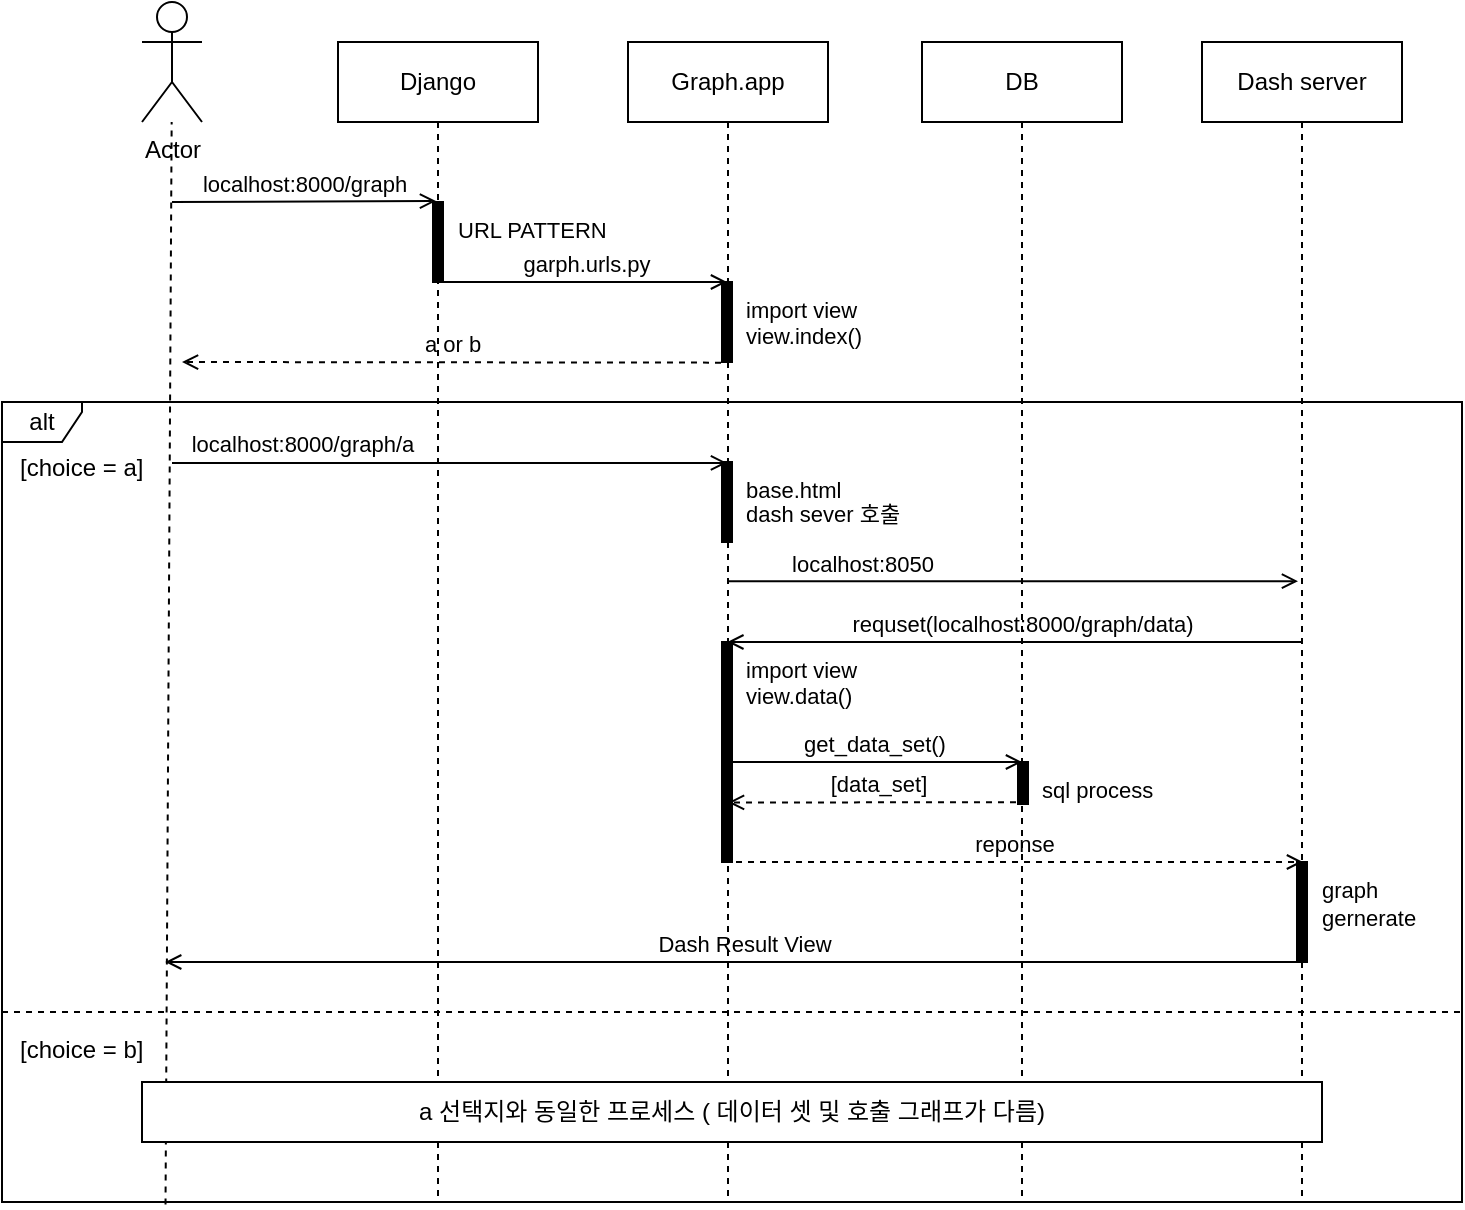 <mxfile version="24.3.1" type="github">
  <diagram name="페이지-1" id="qsd2ySiPsfjGHsb-rymO">
    <mxGraphModel dx="1138" dy="628" grid="1" gridSize="10" guides="1" tooltips="1" connect="1" arrows="1" fold="1" page="1" pageScale="1" pageWidth="827" pageHeight="1169" math="0" shadow="0">
      <root>
        <mxCell id="0" />
        <mxCell id="1" parent="0" />
        <mxCell id="24UresPQj2qS1IkEaMge-32" value="DB" style="shape=umlLifeline;perimeter=lifelinePerimeter;whiteSpace=wrap;html=1;container=1;dropTarget=0;collapsible=0;recursiveResize=0;outlineConnect=0;portConstraint=eastwest;newEdgeStyle={&quot;curved&quot;:0,&quot;rounded&quot;:0};" vertex="1" parent="1">
          <mxGeometry x="520" y="140" width="100" height="580" as="geometry" />
        </mxCell>
        <mxCell id="24UresPQj2qS1IkEaMge-2" value="Django" style="shape=umlLifeline;perimeter=lifelinePerimeter;whiteSpace=wrap;html=1;container=1;dropTarget=0;collapsible=0;recursiveResize=0;outlineConnect=0;portConstraint=eastwest;newEdgeStyle={&quot;curved&quot;:0,&quot;rounded&quot;:0};" vertex="1" parent="1">
          <mxGeometry x="228" y="140" width="100" height="580" as="geometry" />
        </mxCell>
        <mxCell id="24UresPQj2qS1IkEaMge-3" value="Graph.app" style="shape=umlLifeline;perimeter=lifelinePerimeter;whiteSpace=wrap;html=1;container=1;dropTarget=0;collapsible=0;recursiveResize=0;outlineConnect=0;portConstraint=eastwest;newEdgeStyle={&quot;curved&quot;:0,&quot;rounded&quot;:0};" vertex="1" parent="1">
          <mxGeometry x="373" y="140" width="100" height="580" as="geometry" />
        </mxCell>
        <mxCell id="24UresPQj2qS1IkEaMge-10" value="Actor" style="shape=umlActor;verticalLabelPosition=bottom;verticalAlign=top;html=1;" vertex="1" parent="1">
          <mxGeometry x="130" y="120" width="30" height="60" as="geometry" />
        </mxCell>
        <mxCell id="24UresPQj2qS1IkEaMge-21" value="" style="endArrow=none;dashed=1;html=1;rounded=0;exitX=0.112;exitY=1.003;exitDx=0;exitDy=0;exitPerimeter=0;" edge="1" parent="1" source="24UresPQj2qS1IkEaMge-37" target="24UresPQj2qS1IkEaMge-10">
          <mxGeometry width="50" height="50" relative="1" as="geometry">
            <mxPoint x="140" y="540" as="sourcePoint" />
            <mxPoint x="380" y="210" as="targetPoint" />
          </mxGeometry>
        </mxCell>
        <mxCell id="24UresPQj2qS1IkEaMge-23" value="localhost:8000/graph" style="html=1;verticalAlign=bottom;labelBackgroundColor=none;endArrow=open;endFill=0;rounded=0;entryX=-0.1;entryY=-0.012;entryDx=0;entryDy=0;entryPerimeter=0;" edge="1" parent="1">
          <mxGeometry width="160" relative="1" as="geometry">
            <mxPoint x="145" y="220" as="sourcePoint" />
            <mxPoint x="277" y="219.52" as="targetPoint" />
          </mxGeometry>
        </mxCell>
        <mxCell id="24UresPQj2qS1IkEaMge-25" value="&lt;font style=&quot;font-size: 11px;&quot;&gt;URL PATTERN&amp;nbsp;&lt;/font&gt;" style="html=1;points=[];perimeter=orthogonalPerimeter;fillColor=strokeColor;align=left;verticalAlign=top;spacingLeft=10;" vertex="1" parent="1">
          <mxGeometry x="275.5" y="220" width="5" height="40" as="geometry" />
        </mxCell>
        <mxCell id="24UresPQj2qS1IkEaMge-27" value="garph.urls.py" style="html=1;verticalAlign=bottom;labelBackgroundColor=none;endArrow=open;endFill=0;rounded=0;exitX=1;exitY=1;exitDx=0;exitDy=0;exitPerimeter=0;" edge="1" parent="1" source="24UresPQj2qS1IkEaMge-25" target="24UresPQj2qS1IkEaMge-3">
          <mxGeometry width="160" relative="1" as="geometry">
            <mxPoint x="280.5" y="269.17" as="sourcePoint" />
            <mxPoint x="420.5" y="269.17" as="targetPoint" />
          </mxGeometry>
        </mxCell>
        <mxCell id="24UresPQj2qS1IkEaMge-28" value="&lt;font style=&quot;font-size: 11px;&quot;&gt;import view&lt;/font&gt;&lt;div style=&quot;font-size: 11px;&quot;&gt;&lt;font style=&quot;font-size: 11px;&quot;&gt;view.index()&amp;nbsp;&lt;/font&gt;&lt;/div&gt;" style="html=1;points=[];perimeter=orthogonalPerimeter;fillColor=strokeColor;align=left;verticalAlign=top;spacingLeft=10;" vertex="1" parent="1">
          <mxGeometry x="420" y="260" width="5" height="40" as="geometry" />
        </mxCell>
        <mxCell id="24UresPQj2qS1IkEaMge-36" value="a or b" style="html=1;verticalAlign=bottom;labelBackgroundColor=none;endArrow=open;endFill=0;dashed=1;rounded=0;exitX=-0.1;exitY=1.008;exitDx=0;exitDy=0;exitPerimeter=0;" edge="1" parent="1" source="24UresPQj2qS1IkEaMge-28">
          <mxGeometry width="160" relative="1" as="geometry">
            <mxPoint x="370" y="320" as="sourcePoint" />
            <mxPoint x="150" y="300" as="targetPoint" />
          </mxGeometry>
        </mxCell>
        <mxCell id="24UresPQj2qS1IkEaMge-44" value="Dash server" style="shape=umlLifeline;perimeter=lifelinePerimeter;whiteSpace=wrap;html=1;container=1;dropTarget=0;collapsible=0;recursiveResize=0;outlineConnect=0;portConstraint=eastwest;newEdgeStyle={&quot;curved&quot;:0,&quot;rounded&quot;:0};" vertex="1" parent="1">
          <mxGeometry x="660" y="140" width="100" height="580" as="geometry" />
        </mxCell>
        <mxCell id="24UresPQj2qS1IkEaMge-37" value="alt" style="shape=umlFrame;whiteSpace=wrap;html=1;pointerEvents=0;recursiveResize=0;container=1;collapsible=0;width=40;height=20;" vertex="1" parent="1">
          <mxGeometry x="60" y="320" width="730" height="400" as="geometry" />
        </mxCell>
        <mxCell id="24UresPQj2qS1IkEaMge-38" value="[choice = a]" style="text;html=1;" vertex="1" parent="24UresPQj2qS1IkEaMge-37">
          <mxGeometry width="100" height="20" relative="1" as="geometry">
            <mxPoint x="7" y="19" as="offset" />
          </mxGeometry>
        </mxCell>
        <mxCell id="24UresPQj2qS1IkEaMge-39" value="" style="line;strokeWidth=1;dashed=1;labelPosition=center;verticalLabelPosition=bottom;align=left;verticalAlign=top;spacingLeft=20;spacingTop=15;html=1;whiteSpace=wrap;" vertex="1" parent="24UresPQj2qS1IkEaMge-37">
          <mxGeometry y="300" width="730" height="10" as="geometry" />
        </mxCell>
        <mxCell id="24UresPQj2qS1IkEaMge-40" value="localhost:8000/graph/a" style="html=1;verticalAlign=bottom;labelBackgroundColor=none;endArrow=open;endFill=0;rounded=0;" edge="1" parent="24UresPQj2qS1IkEaMge-37" target="24UresPQj2qS1IkEaMge-3">
          <mxGeometry x="-0.531" width="160" relative="1" as="geometry">
            <mxPoint x="85" y="30.48" as="sourcePoint" />
            <mxPoint x="217" y="30" as="targetPoint" />
            <mxPoint as="offset" />
          </mxGeometry>
        </mxCell>
        <mxCell id="24UresPQj2qS1IkEaMge-46" value="localhost:8050" style="html=1;verticalAlign=bottom;labelBackgroundColor=none;endArrow=open;endFill=0;rounded=0;" edge="1" parent="24UresPQj2qS1IkEaMge-37" source="24UresPQj2qS1IkEaMge-3">
          <mxGeometry x="-0.531" width="160" relative="1" as="geometry">
            <mxPoint x="370" y="90.06" as="sourcePoint" />
            <mxPoint x="648" y="89.58" as="targetPoint" />
            <mxPoint as="offset" />
          </mxGeometry>
        </mxCell>
        <mxCell id="24UresPQj2qS1IkEaMge-47" value="requset(localhost:8000/graph/data)" style="html=1;verticalAlign=bottom;labelBackgroundColor=none;endArrow=open;endFill=0;rounded=0;" edge="1" parent="24UresPQj2qS1IkEaMge-37">
          <mxGeometry x="-0.027" width="160" relative="1" as="geometry">
            <mxPoint x="649.5" y="120" as="sourcePoint" />
            <mxPoint x="362.667" y="120" as="targetPoint" />
            <mxPoint as="offset" />
          </mxGeometry>
        </mxCell>
        <mxCell id="24UresPQj2qS1IkEaMge-54" value="Dash Result View" style="html=1;verticalAlign=bottom;labelBackgroundColor=none;endArrow=open;endFill=0;rounded=0;" edge="1" parent="24UresPQj2qS1IkEaMge-37">
          <mxGeometry x="-0.023" width="160" relative="1" as="geometry">
            <mxPoint x="648.42" y="280" as="sourcePoint" />
            <mxPoint x="81.59" y="280" as="targetPoint" />
            <mxPoint as="offset" />
          </mxGeometry>
        </mxCell>
        <mxCell id="24UresPQj2qS1IkEaMge-61" value="&lt;span style=&quot;font-size: 11px;&quot;&gt;sql process&lt;/span&gt;" style="html=1;points=[];perimeter=orthogonalPerimeter;fillColor=strokeColor;align=left;verticalAlign=top;spacingLeft=10;" vertex="1" parent="24UresPQj2qS1IkEaMge-37">
          <mxGeometry x="508" y="180" width="5" height="21" as="geometry" />
        </mxCell>
        <mxCell id="24UresPQj2qS1IkEaMge-60" value="get_data_set()" style="html=1;verticalAlign=bottom;labelBackgroundColor=none;endArrow=open;endFill=0;rounded=0;exitX=0;exitY=1;exitDx=0;exitDy=0;exitPerimeter=0;" edge="1" parent="24UresPQj2qS1IkEaMge-37">
          <mxGeometry width="160" relative="1" as="geometry">
            <mxPoint x="360.5" y="180" as="sourcePoint" />
            <mxPoint x="510" y="180" as="targetPoint" />
          </mxGeometry>
        </mxCell>
        <mxCell id="24UresPQj2qS1IkEaMge-62" value="[data_set]" style="html=1;verticalAlign=bottom;labelBackgroundColor=none;endArrow=open;endFill=0;dashed=1;rounded=0;entryX=0;entryY=0.777;entryDx=0;entryDy=0;entryPerimeter=0;" edge="1" parent="24UresPQj2qS1IkEaMge-37">
          <mxGeometry width="160" relative="1" as="geometry">
            <mxPoint x="513" y="200.17" as="sourcePoint" />
            <mxPoint x="363" y="200.201" as="targetPoint" />
          </mxGeometry>
        </mxCell>
        <mxCell id="24UresPQj2qS1IkEaMge-63" value="reponse" style="html=1;verticalAlign=bottom;labelBackgroundColor=none;endArrow=open;endFill=0;dashed=1;rounded=0;exitX=-0.1;exitY=1.008;exitDx=0;exitDy=0;exitPerimeter=0;" edge="1" parent="24UresPQj2qS1IkEaMge-37">
          <mxGeometry width="160" relative="1" as="geometry">
            <mxPoint x="361" y="230" as="sourcePoint" />
            <mxPoint x="650.5" y="230" as="targetPoint" />
          </mxGeometry>
        </mxCell>
        <mxCell id="24UresPQj2qS1IkEaMge-67" value="[choice = b]" style="text;html=1;" vertex="1" parent="24UresPQj2qS1IkEaMge-37">
          <mxGeometry width="100" height="20" relative="1" as="geometry">
            <mxPoint x="7" y="310" as="offset" />
          </mxGeometry>
        </mxCell>
        <mxCell id="24UresPQj2qS1IkEaMge-68" value="a 선택지와 동일한 프로세스 ( 데이터 셋 및 호출 그래프가 다름)" style="html=1;align=center;verticalAlign=middle;dashed=0;whiteSpace=wrap;" vertex="1" parent="24UresPQj2qS1IkEaMge-37">
          <mxGeometry x="70" y="340" width="590" height="30" as="geometry" />
        </mxCell>
        <mxCell id="24UresPQj2qS1IkEaMge-45" value="&lt;font style=&quot;font-size: 11px;&quot;&gt;base.html&lt;/font&gt;&lt;div style=&quot;line-height: 100%; font-size: 11px;&quot;&gt;&lt;font style=&quot;font-size: 11px;&quot;&gt;dash sever 호출&lt;/font&gt;&lt;/div&gt;" style="html=1;points=[];perimeter=orthogonalPerimeter;fillColor=strokeColor;align=left;verticalAlign=top;spacingLeft=10;" vertex="1" parent="1">
          <mxGeometry x="420" y="350" width="5" height="40" as="geometry" />
        </mxCell>
        <mxCell id="24UresPQj2qS1IkEaMge-48" value="&lt;font style=&quot;font-size: 11px;&quot;&gt;import view&lt;/font&gt;&lt;div style=&quot;font-size: 11px;&quot;&gt;&lt;font style=&quot;font-size: 11px;&quot;&gt;view.data()&lt;/font&gt;&lt;/div&gt;" style="html=1;points=[];perimeter=orthogonalPerimeter;fillColor=strokeColor;align=left;verticalAlign=top;spacingLeft=10;" vertex="1" parent="1">
          <mxGeometry x="420" y="440" width="5" height="110" as="geometry" />
        </mxCell>
        <mxCell id="24UresPQj2qS1IkEaMge-64" value="&lt;span style=&quot;font-size: 11px;&quot;&gt;graph&lt;/span&gt;&lt;div&gt;&lt;span style=&quot;font-size: 11px;&quot;&gt;gernerate&lt;/span&gt;&lt;/div&gt;" style="html=1;points=[];perimeter=orthogonalPerimeter;fillColor=strokeColor;align=left;verticalAlign=top;spacingLeft=10;" vertex="1" parent="1">
          <mxGeometry x="707.5" y="550" width="5" height="50" as="geometry" />
        </mxCell>
      </root>
    </mxGraphModel>
  </diagram>
</mxfile>
